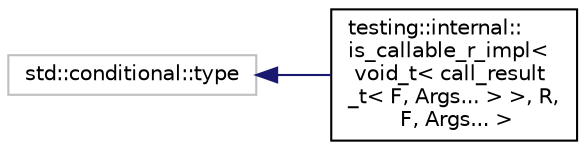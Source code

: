 digraph "Иерархия классов. Графический вид."
{
 // LATEX_PDF_SIZE
  edge [fontname="Helvetica",fontsize="10",labelfontname="Helvetica",labelfontsize="10"];
  node [fontname="Helvetica",fontsize="10",shape=record];
  rankdir="LR";
  Node506 [label="std::conditional::type",height=0.2,width=0.4,color="grey75", fillcolor="white", style="filled",tooltip=" "];
  Node506 -> Node0 [dir="back",color="midnightblue",fontsize="10",style="solid",fontname="Helvetica"];
  Node0 [label="testing::internal::\lis_callable_r_impl\<\l void_t\< call_result\l_t\< F, Args... \> \>, R,\l F, Args... \>",height=0.2,width=0.4,color="black", fillcolor="white", style="filled",URL="$structtesting_1_1internal_1_1is__callable__r__impl_3_01void__t_3_01call__result__t_3_01F_00_01Ar35069a5339cf615f2b8c2ed10280b42b.html",tooltip=" "];
}
